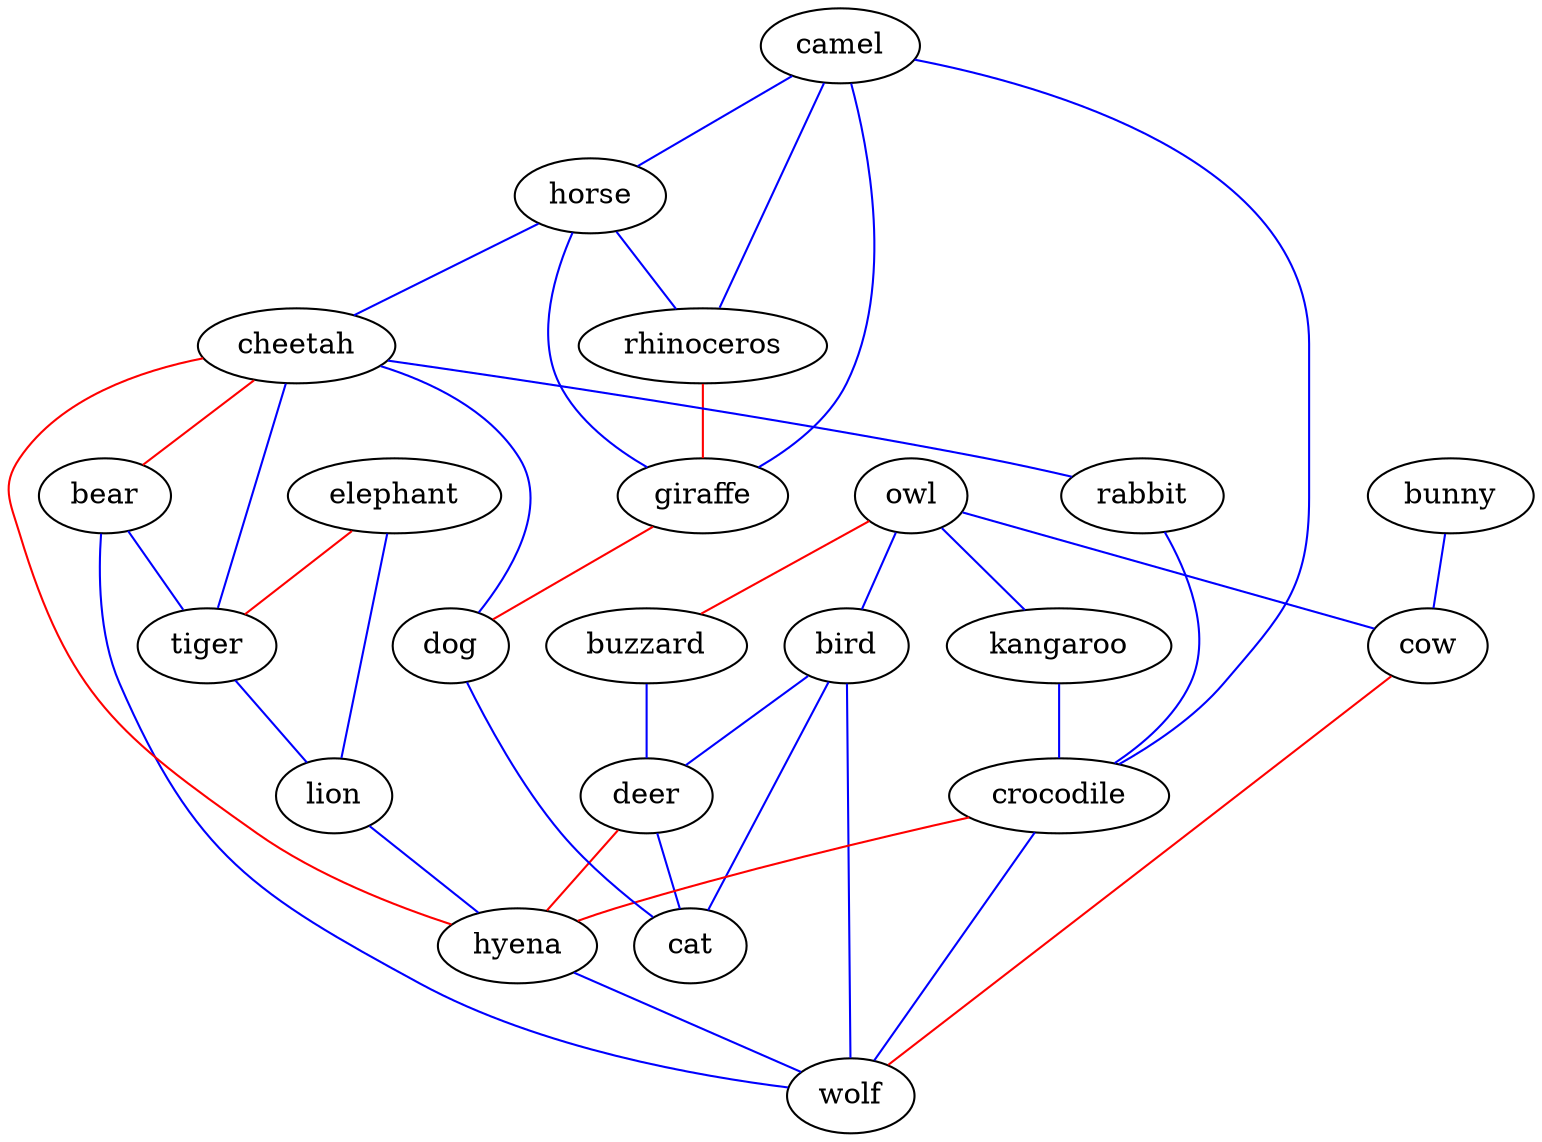 strict graph { bear -- tiger [weight=1,color=blue]; bear -- wolf [weight=1,color=blue]; bird -- cat [weight=1,color=blue]; bird -- deer [weight=1,color=blue]; bird -- wolf [weight=1,color=blue]; bunny -- cow [weight=1,color=blue]; buzzard -- deer [weight=1,color=blue]; camel -- crocodile [weight=1,color=blue]; camel -- giraffe [weight=1,color=blue]; camel -- horse [weight=1,color=blue]; camel -- rhinoceros [weight=1,color=blue]; cheetah -- dog [weight=1,color=blue]; cheetah -- rabbit [weight=1,color=blue]; cheetah -- tiger [weight=1,color=blue]; crocodile -- wolf [weight=1,color=blue]; deer -- cat [weight=1,color=blue]; dog -- cat [weight=1,color=blue]; elephant -- lion [weight=1,color=blue]; horse -- cheetah [weight=1,color=blue]; horse -- giraffe [weight=1,color=blue]; horse -- rhinoceros [weight=1,color=blue]; hyena -- wolf [weight=1,color=blue]; kangaroo -- crocodile [weight=1,color=blue]; lion -- hyena [weight=1,color=blue]; owl -- bird [weight=1,color=blue]; owl -- cow [weight=1,color=blue]; owl -- kangaroo [weight=1,color=blue]; rabbit -- crocodile [weight=1,color=blue]; tiger -- lion [weight=1,color=blue]; cheetah -- bear [weight=1,color=red]; cheetah -- hyena [weight=1,color=red]; cow -- wolf [weight=1,color=red]; crocodile -- hyena [weight=1,color=red]; deer -- hyena [weight=1,color=red]; elephant -- tiger [weight=1,color=red]; giraffe -- dog [weight=1,color=red]; owl -- buzzard [weight=1,color=red]; rhinoceros -- giraffe [weight=1,color=red]; }
